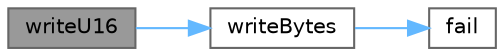digraph "writeU16"
{
 // LATEX_PDF_SIZE
  bgcolor="transparent";
  edge [fontname=Helvetica,fontsize=10,labelfontname=Helvetica,labelfontsize=10];
  node [fontname=Helvetica,fontsize=10,shape=box,height=0.2,width=0.4];
  rankdir="LR";
  Node1 [label="writeU16",height=0.2,width=0.4,color="gray40", fillcolor="grey60", style="filled", fontcolor="black",tooltip="Write an unsigned 16-bit value to an output file."];
  Node1 -> Node2 [color="steelblue1",style="solid"];
  Node2 [label="writeBytes",height=0.2,width=0.4,color="grey40", fillcolor="white", style="filled",URL="$hex2otf_8c.html#ae2b46edf2ac290c695e2b27d16f1b380",tooltip="Write an array of bytes to an output file."];
  Node2 -> Node3 [color="steelblue1",style="solid"];
  Node3 [label="fail",height=0.2,width=0.4,color="grey40", fillcolor="white", style="filled",URL="$hex2otf_8c.html#a2f5976201b1e630a94045f04a0348572",tooltip="Print an error message on stderr, then exit."];
}
